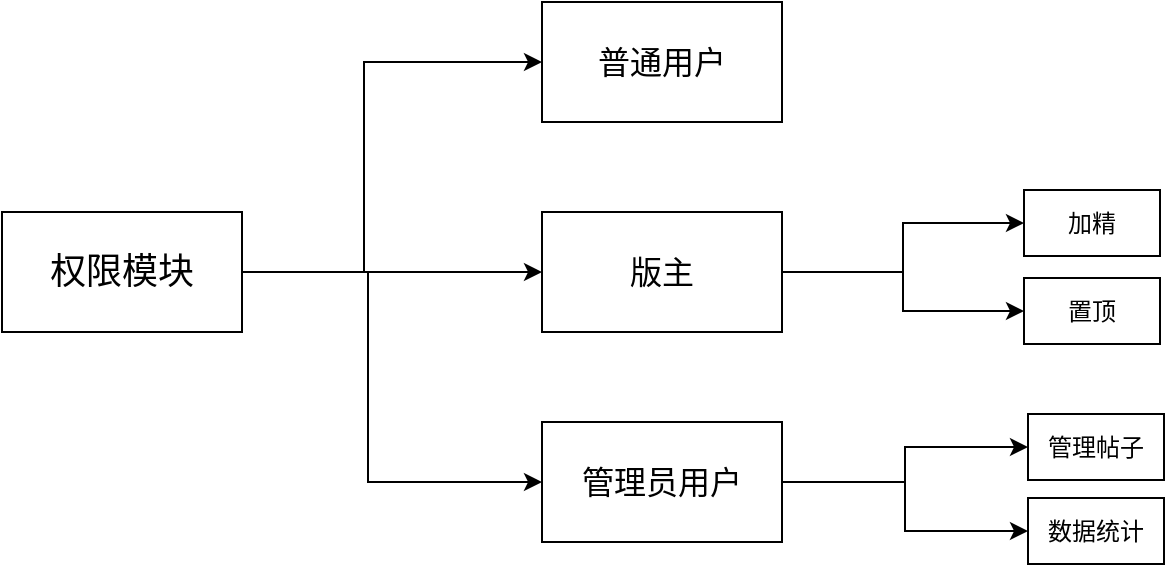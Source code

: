 <mxfile version="24.4.6" type="github">
  <diagram name="第 1 页" id="NeMoH1M4-yNNgROmxgov">
    <mxGraphModel dx="1134" dy="589" grid="0" gridSize="10" guides="1" tooltips="1" connect="1" arrows="1" fold="1" page="1" pageScale="1" pageWidth="827" pageHeight="1169" math="0" shadow="0">
      <root>
        <mxCell id="0" />
        <mxCell id="1" parent="0" />
        <mxCell id="wn2-q3dEH-RJdqRPnM6W-14" style="edgeStyle=orthogonalEdgeStyle;rounded=0;orthogonalLoop=1;jettySize=auto;html=1;entryX=0;entryY=0.5;entryDx=0;entryDy=0;" edge="1" parent="1" source="wn2-q3dEH-RJdqRPnM6W-1" target="wn2-q3dEH-RJdqRPnM6W-2">
          <mxGeometry relative="1" as="geometry">
            <Array as="points">
              <mxPoint x="236" y="237" />
              <mxPoint x="236" y="132" />
            </Array>
          </mxGeometry>
        </mxCell>
        <mxCell id="wn2-q3dEH-RJdqRPnM6W-15" style="edgeStyle=orthogonalEdgeStyle;rounded=0;orthogonalLoop=1;jettySize=auto;html=1;entryX=0;entryY=0.5;entryDx=0;entryDy=0;" edge="1" parent="1" source="wn2-q3dEH-RJdqRPnM6W-1" target="wn2-q3dEH-RJdqRPnM6W-3">
          <mxGeometry relative="1" as="geometry" />
        </mxCell>
        <mxCell id="wn2-q3dEH-RJdqRPnM6W-16" style="edgeStyle=orthogonalEdgeStyle;rounded=0;orthogonalLoop=1;jettySize=auto;html=1;entryX=0;entryY=0.5;entryDx=0;entryDy=0;" edge="1" parent="1" source="wn2-q3dEH-RJdqRPnM6W-1" target="wn2-q3dEH-RJdqRPnM6W-4">
          <mxGeometry relative="1" as="geometry">
            <Array as="points">
              <mxPoint x="238" y="237" />
              <mxPoint x="238" y="342" />
            </Array>
          </mxGeometry>
        </mxCell>
        <mxCell id="wn2-q3dEH-RJdqRPnM6W-1" value="&lt;font style=&quot;font-size: 18px;&quot;&gt;权限模块&lt;/font&gt;" style="rounded=0;whiteSpace=wrap;html=1;" vertex="1" parent="1">
          <mxGeometry x="55" y="207" width="120" height="60" as="geometry" />
        </mxCell>
        <mxCell id="wn2-q3dEH-RJdqRPnM6W-2" value="&lt;font size=&quot;3&quot;&gt;普通用户&lt;/font&gt;" style="rounded=0;whiteSpace=wrap;html=1;" vertex="1" parent="1">
          <mxGeometry x="325" y="102" width="120" height="60" as="geometry" />
        </mxCell>
        <mxCell id="wn2-q3dEH-RJdqRPnM6W-18" style="edgeStyle=orthogonalEdgeStyle;rounded=0;orthogonalLoop=1;jettySize=auto;html=1;entryX=0;entryY=0.5;entryDx=0;entryDy=0;" edge="1" parent="1" source="wn2-q3dEH-RJdqRPnM6W-3" target="wn2-q3dEH-RJdqRPnM6W-7">
          <mxGeometry relative="1" as="geometry" />
        </mxCell>
        <mxCell id="wn2-q3dEH-RJdqRPnM6W-19" style="edgeStyle=orthogonalEdgeStyle;rounded=0;orthogonalLoop=1;jettySize=auto;html=1;entryX=0;entryY=0.5;entryDx=0;entryDy=0;" edge="1" parent="1" source="wn2-q3dEH-RJdqRPnM6W-3" target="wn2-q3dEH-RJdqRPnM6W-10">
          <mxGeometry relative="1" as="geometry" />
        </mxCell>
        <mxCell id="wn2-q3dEH-RJdqRPnM6W-3" value="&lt;font size=&quot;3&quot;&gt;版主&lt;/font&gt;" style="rounded=0;whiteSpace=wrap;html=1;" vertex="1" parent="1">
          <mxGeometry x="325" y="207" width="120" height="60" as="geometry" />
        </mxCell>
        <mxCell id="wn2-q3dEH-RJdqRPnM6W-20" style="edgeStyle=orthogonalEdgeStyle;rounded=0;orthogonalLoop=1;jettySize=auto;html=1;entryX=0;entryY=0.5;entryDx=0;entryDy=0;" edge="1" parent="1" source="wn2-q3dEH-RJdqRPnM6W-4" target="wn2-q3dEH-RJdqRPnM6W-11">
          <mxGeometry relative="1" as="geometry" />
        </mxCell>
        <mxCell id="wn2-q3dEH-RJdqRPnM6W-21" style="edgeStyle=orthogonalEdgeStyle;rounded=0;orthogonalLoop=1;jettySize=auto;html=1;" edge="1" parent="1" source="wn2-q3dEH-RJdqRPnM6W-4" target="wn2-q3dEH-RJdqRPnM6W-12">
          <mxGeometry relative="1" as="geometry" />
        </mxCell>
        <mxCell id="wn2-q3dEH-RJdqRPnM6W-4" value="&lt;font style=&quot;font-size: 16px;&quot;&gt;管理员用户&lt;/font&gt;" style="rounded=0;whiteSpace=wrap;html=1;" vertex="1" parent="1">
          <mxGeometry x="325" y="312" width="120" height="60" as="geometry" />
        </mxCell>
        <mxCell id="wn2-q3dEH-RJdqRPnM6W-7" value="加精" style="rounded=0;whiteSpace=wrap;html=1;" vertex="1" parent="1">
          <mxGeometry x="566" y="196" width="68" height="33" as="geometry" />
        </mxCell>
        <mxCell id="wn2-q3dEH-RJdqRPnM6W-10" value="置顶" style="rounded=0;whiteSpace=wrap;html=1;" vertex="1" parent="1">
          <mxGeometry x="566" y="240" width="68" height="33" as="geometry" />
        </mxCell>
        <mxCell id="wn2-q3dEH-RJdqRPnM6W-11" value="管理帖子" style="rounded=0;whiteSpace=wrap;html=1;" vertex="1" parent="1">
          <mxGeometry x="568" y="308" width="68" height="33" as="geometry" />
        </mxCell>
        <mxCell id="wn2-q3dEH-RJdqRPnM6W-12" value="数据统计" style="rounded=0;whiteSpace=wrap;html=1;" vertex="1" parent="1">
          <mxGeometry x="568" y="350" width="68" height="33" as="geometry" />
        </mxCell>
      </root>
    </mxGraphModel>
  </diagram>
</mxfile>
